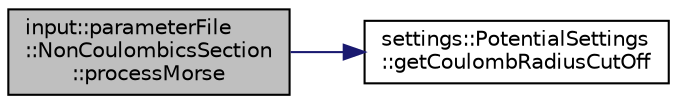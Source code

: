 digraph "input::parameterFile::NonCoulombicsSection::processMorse"
{
 // LATEX_PDF_SIZE
  edge [fontname="Helvetica",fontsize="10",labelfontname="Helvetica",labelfontsize="10"];
  node [fontname="Helvetica",fontsize="10",shape=record];
  rankdir="LR";
  Node1 [label="input::parameterFile\l::NonCoulombicsSection\l::processMorse",height=0.2,width=0.4,color="black", fillcolor="grey75", style="filled", fontcolor="black",tooltip="processes the morse nonCoulombics section of the parameter file and adds the morse pair to the nonCou..."];
  Node1 -> Node2 [color="midnightblue",fontsize="10",style="solid",fontname="Helvetica"];
  Node2 [label="settings::PotentialSettings\l::getCoulombRadiusCutOff",height=0.2,width=0.4,color="black", fillcolor="white", style="filled",URL="$classsettings_1_1PotentialSettings.html#a3e94ca180413e8eff4ecfa5a2fa10774",tooltip=" "];
}
